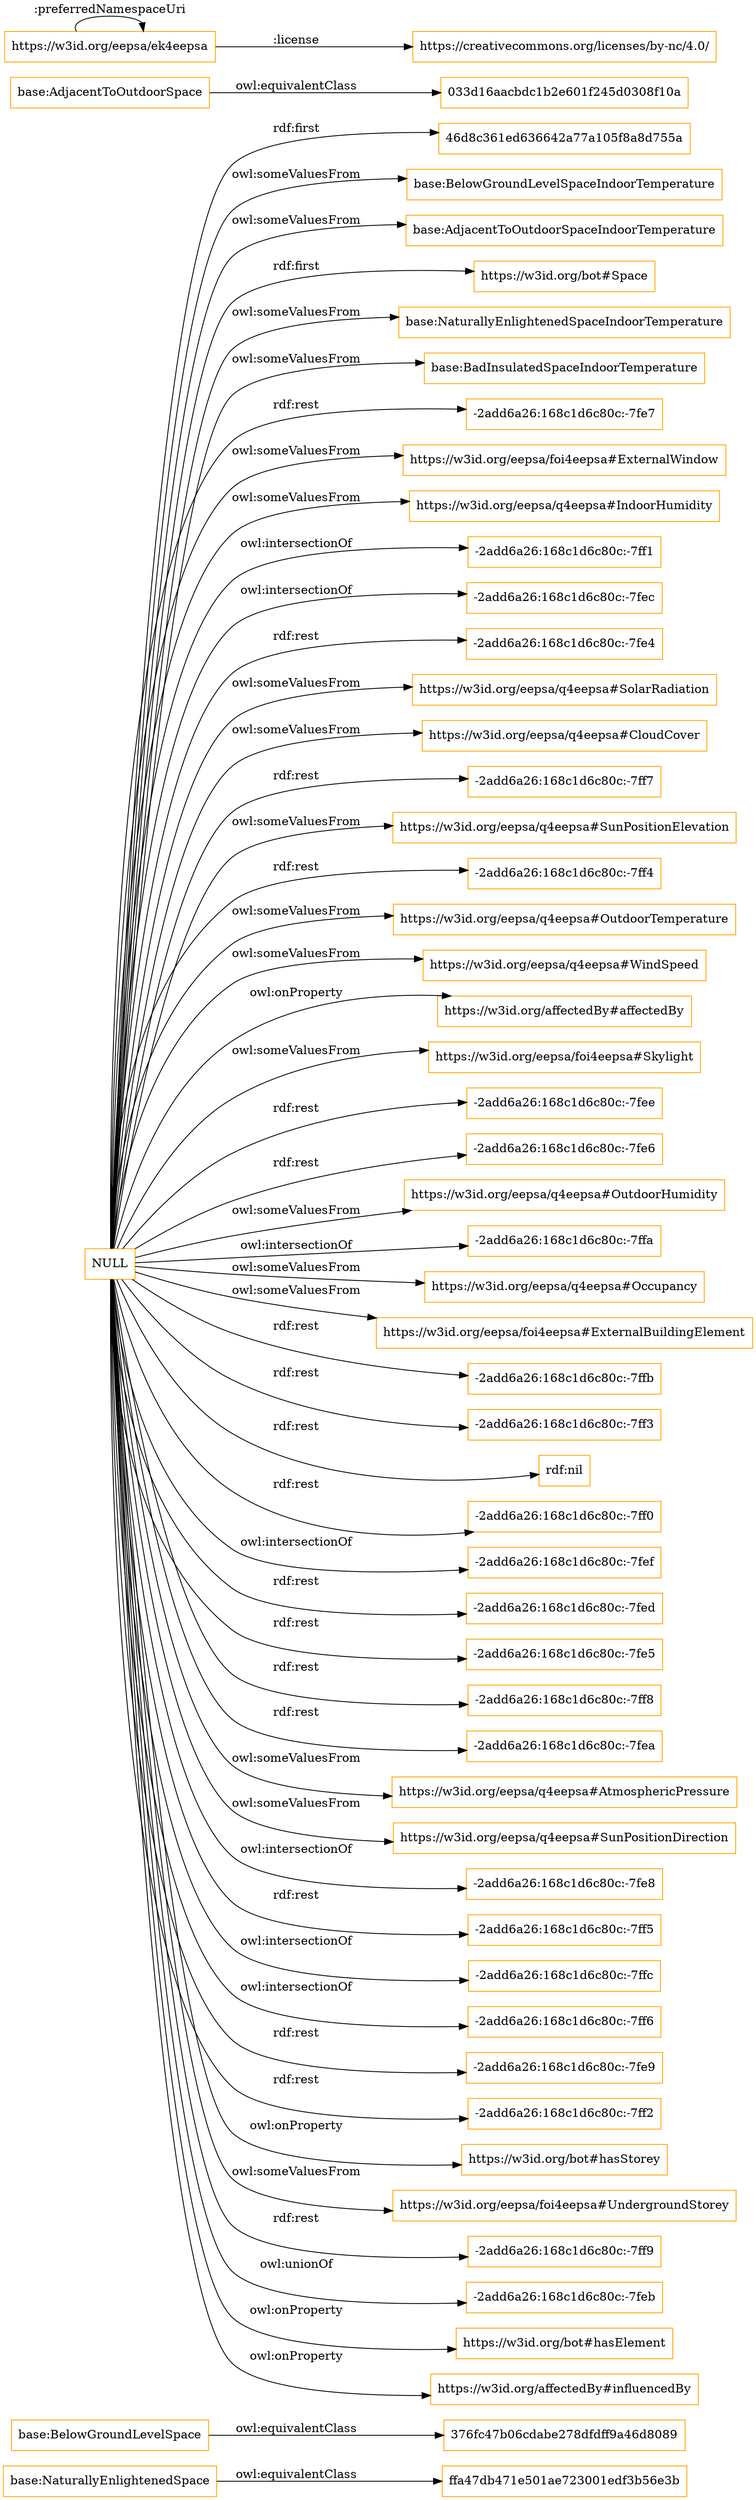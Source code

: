 digraph ar2dtool_diagram { 
rankdir=LR;
size="1501"
node [shape = rectangle, color="orange"]; "base:NaturallyEnlightenedSpace" "376fc47b06cdabe278dfdff9a46d8089" "base:BelowGroundLevelSpace" "46d8c361ed636642a77a105f8a8d755a" "033d16aacbdc1b2e601f245d0308f10a" "base:AdjacentToOutdoorSpace" "base:BelowGroundLevelSpaceIndoorTemperature" "base:AdjacentToOutdoorSpaceIndoorTemperature" "https://w3id.org/bot#Space" "base:NaturallyEnlightenedSpaceIndoorTemperature" "ffa47db471e501ae723001edf3b56e3b" "base:BadInsulatedSpaceIndoorTemperature" ; /*classes style*/
	"base:AdjacentToOutdoorSpace" -> "033d16aacbdc1b2e601f245d0308f10a" [ label = "owl:equivalentClass" ];
	"https://w3id.org/eepsa/ek4eepsa" -> "https://creativecommons.org/licenses/by-nc/4.0/" [ label = ":license" ];
	"https://w3id.org/eepsa/ek4eepsa" -> "https://w3id.org/eepsa/ek4eepsa" [ label = ":preferredNamespaceUri" ];
	"base:NaturallyEnlightenedSpace" -> "ffa47db471e501ae723001edf3b56e3b" [ label = "owl:equivalentClass" ];
	"NULL" -> "-2add6a26:168c1d6c80c:-7fe7" [ label = "rdf:rest" ];
	"NULL" -> "https://w3id.org/eepsa/foi4eepsa#ExternalWindow" [ label = "owl:someValuesFrom" ];
	"NULL" -> "https://w3id.org/eepsa/q4eepsa#IndoorHumidity" [ label = "owl:someValuesFrom" ];
	"NULL" -> "-2add6a26:168c1d6c80c:-7ff1" [ label = "owl:intersectionOf" ];
	"NULL" -> "-2add6a26:168c1d6c80c:-7fec" [ label = "owl:intersectionOf" ];
	"NULL" -> "-2add6a26:168c1d6c80c:-7fe4" [ label = "rdf:rest" ];
	"NULL" -> "https://w3id.org/eepsa/q4eepsa#SolarRadiation" [ label = "owl:someValuesFrom" ];
	"NULL" -> "https://w3id.org/eepsa/q4eepsa#CloudCover" [ label = "owl:someValuesFrom" ];
	"NULL" -> "-2add6a26:168c1d6c80c:-7ff7" [ label = "rdf:rest" ];
	"NULL" -> "https://w3id.org/eepsa/q4eepsa#SunPositionElevation" [ label = "owl:someValuesFrom" ];
	"NULL" -> "-2add6a26:168c1d6c80c:-7ff4" [ label = "rdf:rest" ];
	"NULL" -> "https://w3id.org/eepsa/q4eepsa#OutdoorTemperature" [ label = "owl:someValuesFrom" ];
	"NULL" -> "https://w3id.org/eepsa/q4eepsa#WindSpeed" [ label = "owl:someValuesFrom" ];
	"NULL" -> "https://w3id.org/affectedBy#affectedBy" [ label = "owl:onProperty" ];
	"NULL" -> "base:NaturallyEnlightenedSpaceIndoorTemperature" [ label = "owl:someValuesFrom" ];
	"NULL" -> "https://w3id.org/bot#Space" [ label = "rdf:first" ];
	"NULL" -> "base:BadInsulatedSpaceIndoorTemperature" [ label = "owl:someValuesFrom" ];
	"NULL" -> "https://w3id.org/eepsa/foi4eepsa#Skylight" [ label = "owl:someValuesFrom" ];
	"NULL" -> "-2add6a26:168c1d6c80c:-7fee" [ label = "rdf:rest" ];
	"NULL" -> "-2add6a26:168c1d6c80c:-7fe6" [ label = "rdf:rest" ];
	"NULL" -> "base:AdjacentToOutdoorSpaceIndoorTemperature" [ label = "owl:someValuesFrom" ];
	"NULL" -> "https://w3id.org/eepsa/q4eepsa#OutdoorHumidity" [ label = "owl:someValuesFrom" ];
	"NULL" -> "-2add6a26:168c1d6c80c:-7ffa" [ label = "owl:intersectionOf" ];
	"NULL" -> "https://w3id.org/eepsa/q4eepsa#Occupancy" [ label = "owl:someValuesFrom" ];
	"NULL" -> "https://w3id.org/eepsa/foi4eepsa#ExternalBuildingElement" [ label = "owl:someValuesFrom" ];
	"NULL" -> "-2add6a26:168c1d6c80c:-7ffb" [ label = "rdf:rest" ];
	"NULL" -> "-2add6a26:168c1d6c80c:-7ff3" [ label = "rdf:rest" ];
	"NULL" -> "rdf:nil" [ label = "rdf:rest" ];
	"NULL" -> "46d8c361ed636642a77a105f8a8d755a" [ label = "rdf:first" ];
	"NULL" -> "base:BelowGroundLevelSpaceIndoorTemperature" [ label = "owl:someValuesFrom" ];
	"NULL" -> "-2add6a26:168c1d6c80c:-7ff0" [ label = "rdf:rest" ];
	"NULL" -> "-2add6a26:168c1d6c80c:-7fef" [ label = "owl:intersectionOf" ];
	"NULL" -> "-2add6a26:168c1d6c80c:-7fed" [ label = "rdf:rest" ];
	"NULL" -> "-2add6a26:168c1d6c80c:-7fe5" [ label = "rdf:rest" ];
	"NULL" -> "-2add6a26:168c1d6c80c:-7ff8" [ label = "rdf:rest" ];
	"NULL" -> "-2add6a26:168c1d6c80c:-7fea" [ label = "rdf:rest" ];
	"NULL" -> "https://w3id.org/eepsa/q4eepsa#AtmosphericPressure" [ label = "owl:someValuesFrom" ];
	"NULL" -> "https://w3id.org/eepsa/q4eepsa#SunPositionDirection" [ label = "owl:someValuesFrom" ];
	"NULL" -> "-2add6a26:168c1d6c80c:-7fe8" [ label = "owl:intersectionOf" ];
	"NULL" -> "-2add6a26:168c1d6c80c:-7ff5" [ label = "rdf:rest" ];
	"NULL" -> "-2add6a26:168c1d6c80c:-7ffc" [ label = "owl:intersectionOf" ];
	"NULL" -> "-2add6a26:168c1d6c80c:-7ff6" [ label = "owl:intersectionOf" ];
	"NULL" -> "-2add6a26:168c1d6c80c:-7fe9" [ label = "rdf:rest" ];
	"NULL" -> "-2add6a26:168c1d6c80c:-7ff2" [ label = "rdf:rest" ];
	"NULL" -> "https://w3id.org/bot#hasStorey" [ label = "owl:onProperty" ];
	"NULL" -> "https://w3id.org/eepsa/foi4eepsa#UndergroundStorey" [ label = "owl:someValuesFrom" ];
	"NULL" -> "-2add6a26:168c1d6c80c:-7ff9" [ label = "rdf:rest" ];
	"NULL" -> "-2add6a26:168c1d6c80c:-7feb" [ label = "owl:unionOf" ];
	"NULL" -> "https://w3id.org/bot#hasElement" [ label = "owl:onProperty" ];
	"NULL" -> "https://w3id.org/affectedBy#influencedBy" [ label = "owl:onProperty" ];
	"base:BelowGroundLevelSpace" -> "376fc47b06cdabe278dfdff9a46d8089" [ label = "owl:equivalentClass" ];

}

